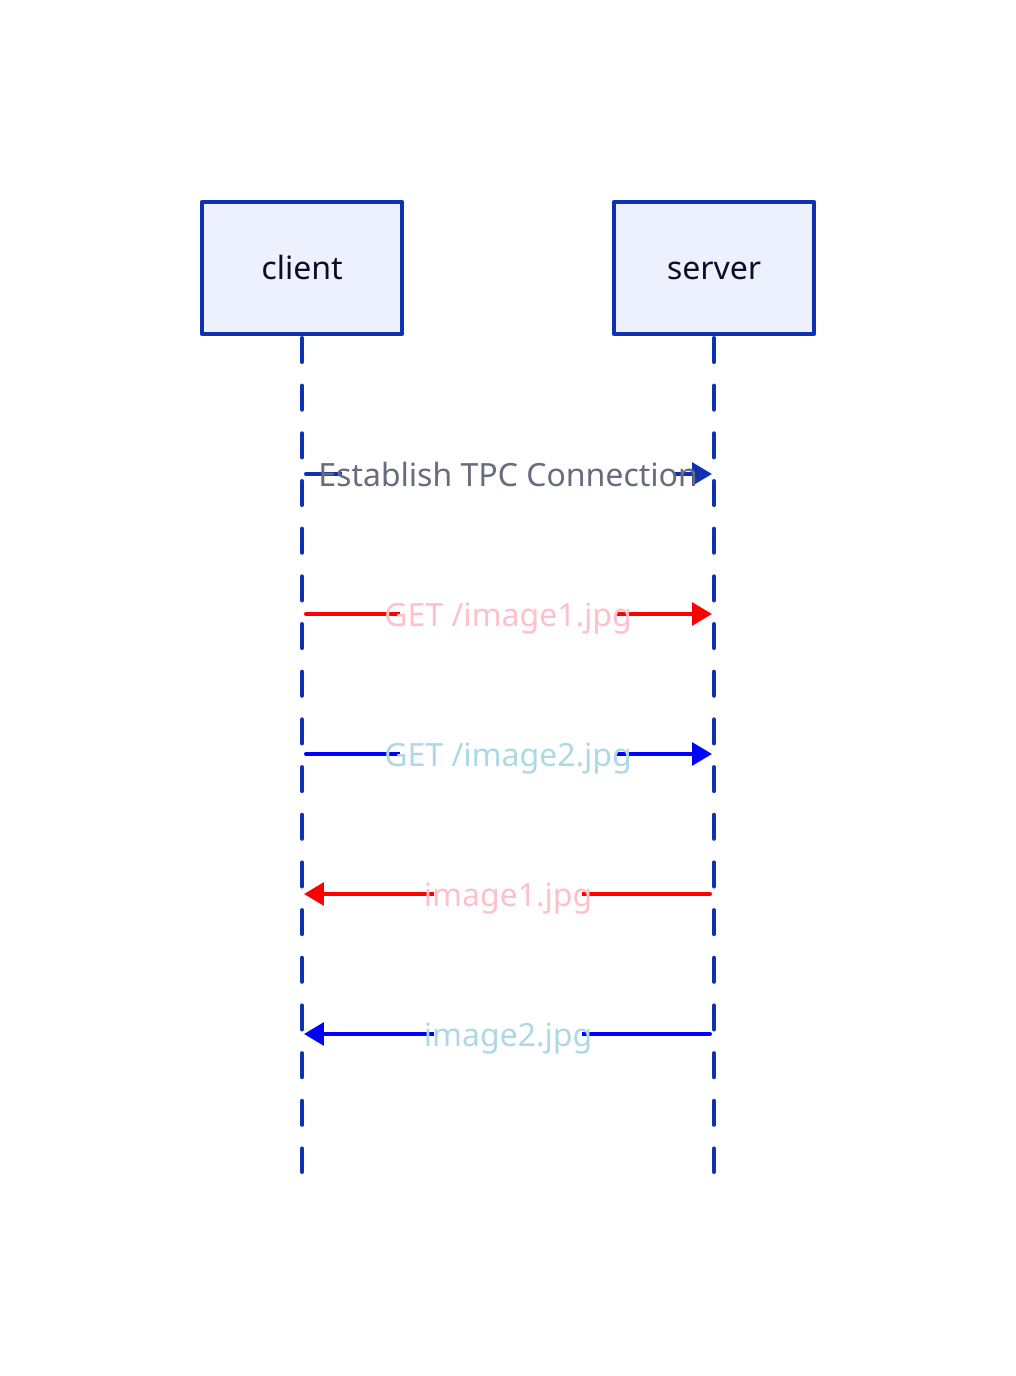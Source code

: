 # d2 content/posts/2024/http1.1-from-scratch/pipelining.d2 --sketch --theme 201 --pad=20 content/posts/2024/http1.1-from-scratch/pipelining.svg

shape: sequence_diagram
style: {
  fill: transparent
}

client -> server: Establish TPC Connection

client -> server: GET /image1.jpg {
  style.font-color: pink
  style.stroke: red
}
client -> server: GET /image2.jpg {
  style.font-color: lightBlue
  style.stroke: blue
}
server -> client: image1.jpg {
  style.font-color: pink
  style.stroke: red
}
server -> client: image2.jpg {
  style.font-color: lightBlue
  style.stroke: blue
}
